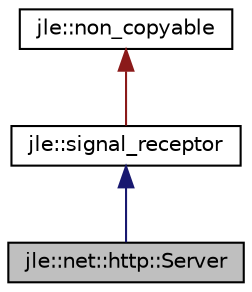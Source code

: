 digraph "jle::net::http::Server"
{
  edge [fontname="Helvetica",fontsize="10",labelfontname="Helvetica",labelfontsize="10"];
  node [fontname="Helvetica",fontsize="10",shape=record];
  Node1 [label="jle::net::http::Server",height=0.2,width=0.4,color="black", fillcolor="grey75", style="filled", fontcolor="black"];
  Node2 -> Node1 [dir="back",color="midnightblue",fontsize="10",style="solid",fontname="Helvetica"];
  Node2 [label="jle::signal_receptor",height=0.2,width=0.4,color="black", fillcolor="white", style="filled",URL="$classjle_1_1signal__receptor.html",tooltip="Any object connected to signals, has to inherit from signal_receptor. "];
  Node3 -> Node2 [dir="back",color="firebrick4",fontsize="10",style="solid",fontname="Helvetica"];
  Node3 [label="jle::non_copyable",height=0.2,width=0.4,color="black", fillcolor="white", style="filled",URL="$classjle_1_1non__copyable.html"];
}
